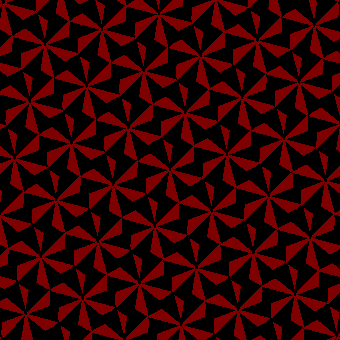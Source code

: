 size(6cm,0);

//Circular paving with the unit hexagonal picture "hexa"
picture pavehexagonal(picture hexa, int depth=1)
{
  picture opic;
  pair center;
  real a,ap,r,rp,r_d=180/pi;

  add(opic, hexa);

  for(int j=0; j<depth; ++j)
    {
      for (int i=1; i<=6; ++i)
	{
	  a=i*60-30;
	  r=j*sqrt(3);
	  center=r*(rotate(a)*(1,0));
	  add(opic, shift(center)*hexa);
	  rp=r;
	  ap=0;
	  for (real k=0; k<j-1; ++k)
	    {
	      r=sqrt((1.5*(j-1 - k))^2 + 3/4*(j+1 + k)^2);
	      ap+=r_d*acos((rp^2 + r^2 - 3)/(2*r*rp));
	      center=r*(rotate(a + ap)*(1,0));
	      add(opic, shift(center)*hexa);
	      rp=r;
	    }
	}
    }
  return opic;
}

picture hexa;
fill(hexa, polygon(6));
path inh=(0,0)--(.6,sqrt(3)/4)--(.5,sqrt(3)/2)--cycle;

for(int i=0; i<6; ++i)
  {
    fill(hexa, rotate(60*i)*inh,.5red);
  }

draw(hexa, inh);
add(rotate(45)*pavehexagonal(hexa,10));
clip(scale(10)*shift(-.5,-.5)*unitsquare);
